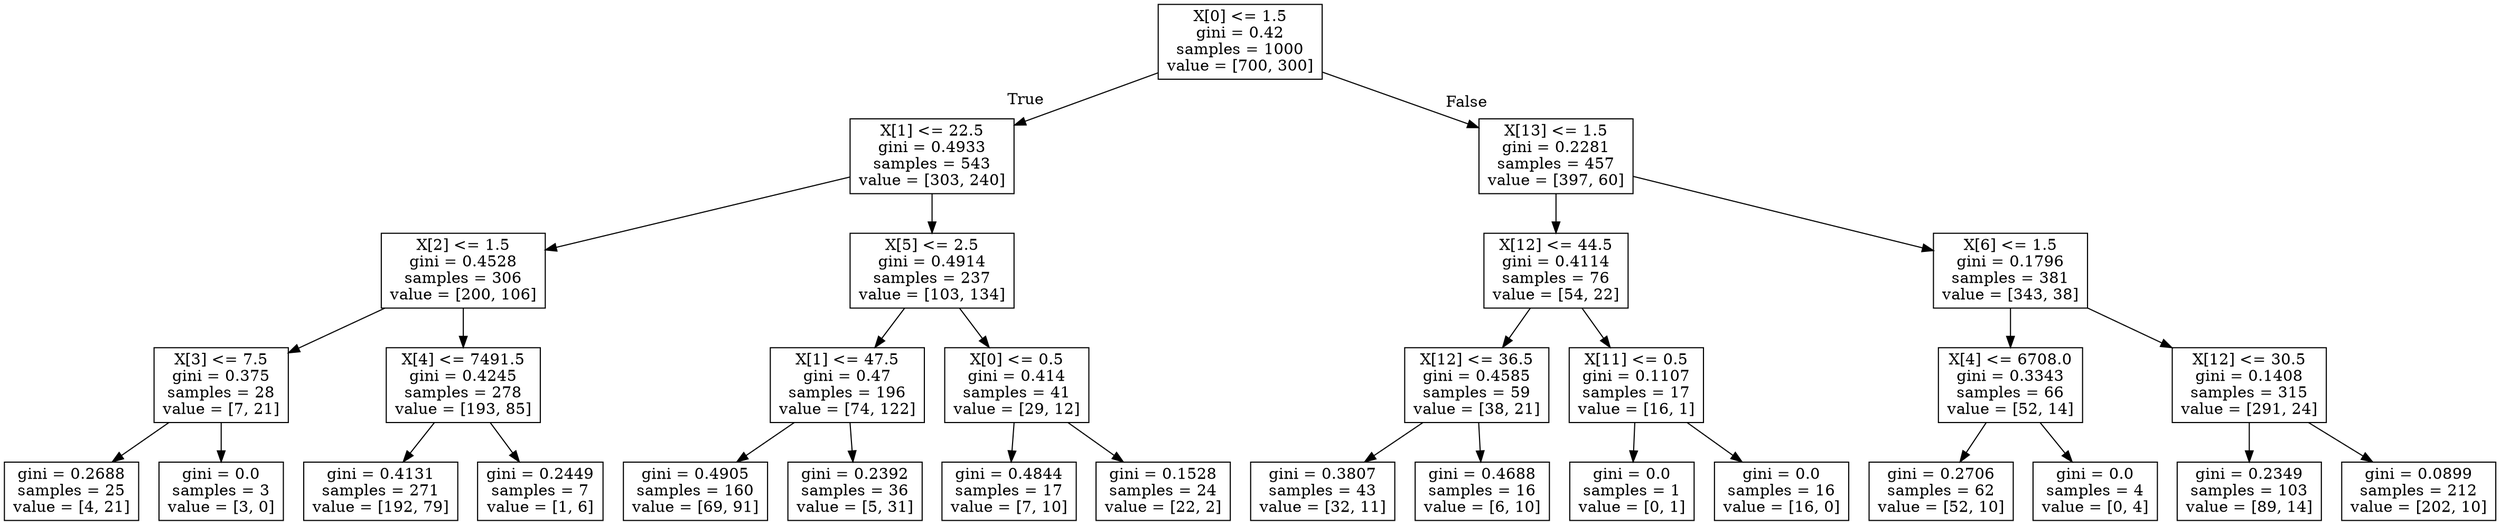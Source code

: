 digraph Tree {
node [shape=box] ;
0 [label="X[0] <= 1.5\ngini = 0.42\nsamples = 1000\nvalue = [700, 300]"] ;
1 [label="X[1] <= 22.5\ngini = 0.4933\nsamples = 543\nvalue = [303, 240]"] ;
0 -> 1 [labeldistance=2.5, labelangle=45, headlabel="True"] ;
2 [label="X[2] <= 1.5\ngini = 0.4528\nsamples = 306\nvalue = [200, 106]"] ;
1 -> 2 ;
3 [label="X[3] <= 7.5\ngini = 0.375\nsamples = 28\nvalue = [7, 21]"] ;
2 -> 3 ;
4 [label="gini = 0.2688\nsamples = 25\nvalue = [4, 21]"] ;
3 -> 4 ;
5 [label="gini = 0.0\nsamples = 3\nvalue = [3, 0]"] ;
3 -> 5 ;
6 [label="X[4] <= 7491.5\ngini = 0.4245\nsamples = 278\nvalue = [193, 85]"] ;
2 -> 6 ;
7 [label="gini = 0.4131\nsamples = 271\nvalue = [192, 79]"] ;
6 -> 7 ;
8 [label="gini = 0.2449\nsamples = 7\nvalue = [1, 6]"] ;
6 -> 8 ;
9 [label="X[5] <= 2.5\ngini = 0.4914\nsamples = 237\nvalue = [103, 134]"] ;
1 -> 9 ;
10 [label="X[1] <= 47.5\ngini = 0.47\nsamples = 196\nvalue = [74, 122]"] ;
9 -> 10 ;
11 [label="gini = 0.4905\nsamples = 160\nvalue = [69, 91]"] ;
10 -> 11 ;
12 [label="gini = 0.2392\nsamples = 36\nvalue = [5, 31]"] ;
10 -> 12 ;
13 [label="X[0] <= 0.5\ngini = 0.414\nsamples = 41\nvalue = [29, 12]"] ;
9 -> 13 ;
14 [label="gini = 0.4844\nsamples = 17\nvalue = [7, 10]"] ;
13 -> 14 ;
15 [label="gini = 0.1528\nsamples = 24\nvalue = [22, 2]"] ;
13 -> 15 ;
16 [label="X[13] <= 1.5\ngini = 0.2281\nsamples = 457\nvalue = [397, 60]"] ;
0 -> 16 [labeldistance=2.5, labelangle=-45, headlabel="False"] ;
17 [label="X[12] <= 44.5\ngini = 0.4114\nsamples = 76\nvalue = [54, 22]"] ;
16 -> 17 ;
18 [label="X[12] <= 36.5\ngini = 0.4585\nsamples = 59\nvalue = [38, 21]"] ;
17 -> 18 ;
19 [label="gini = 0.3807\nsamples = 43\nvalue = [32, 11]"] ;
18 -> 19 ;
20 [label="gini = 0.4688\nsamples = 16\nvalue = [6, 10]"] ;
18 -> 20 ;
21 [label="X[11] <= 0.5\ngini = 0.1107\nsamples = 17\nvalue = [16, 1]"] ;
17 -> 21 ;
22 [label="gini = 0.0\nsamples = 1\nvalue = [0, 1]"] ;
21 -> 22 ;
23 [label="gini = 0.0\nsamples = 16\nvalue = [16, 0]"] ;
21 -> 23 ;
24 [label="X[6] <= 1.5\ngini = 0.1796\nsamples = 381\nvalue = [343, 38]"] ;
16 -> 24 ;
25 [label="X[4] <= 6708.0\ngini = 0.3343\nsamples = 66\nvalue = [52, 14]"] ;
24 -> 25 ;
26 [label="gini = 0.2706\nsamples = 62\nvalue = [52, 10]"] ;
25 -> 26 ;
27 [label="gini = 0.0\nsamples = 4\nvalue = [0, 4]"] ;
25 -> 27 ;
28 [label="X[12] <= 30.5\ngini = 0.1408\nsamples = 315\nvalue = [291, 24]"] ;
24 -> 28 ;
29 [label="gini = 0.2349\nsamples = 103\nvalue = [89, 14]"] ;
28 -> 29 ;
30 [label="gini = 0.0899\nsamples = 212\nvalue = [202, 10]"] ;
28 -> 30 ;
}
